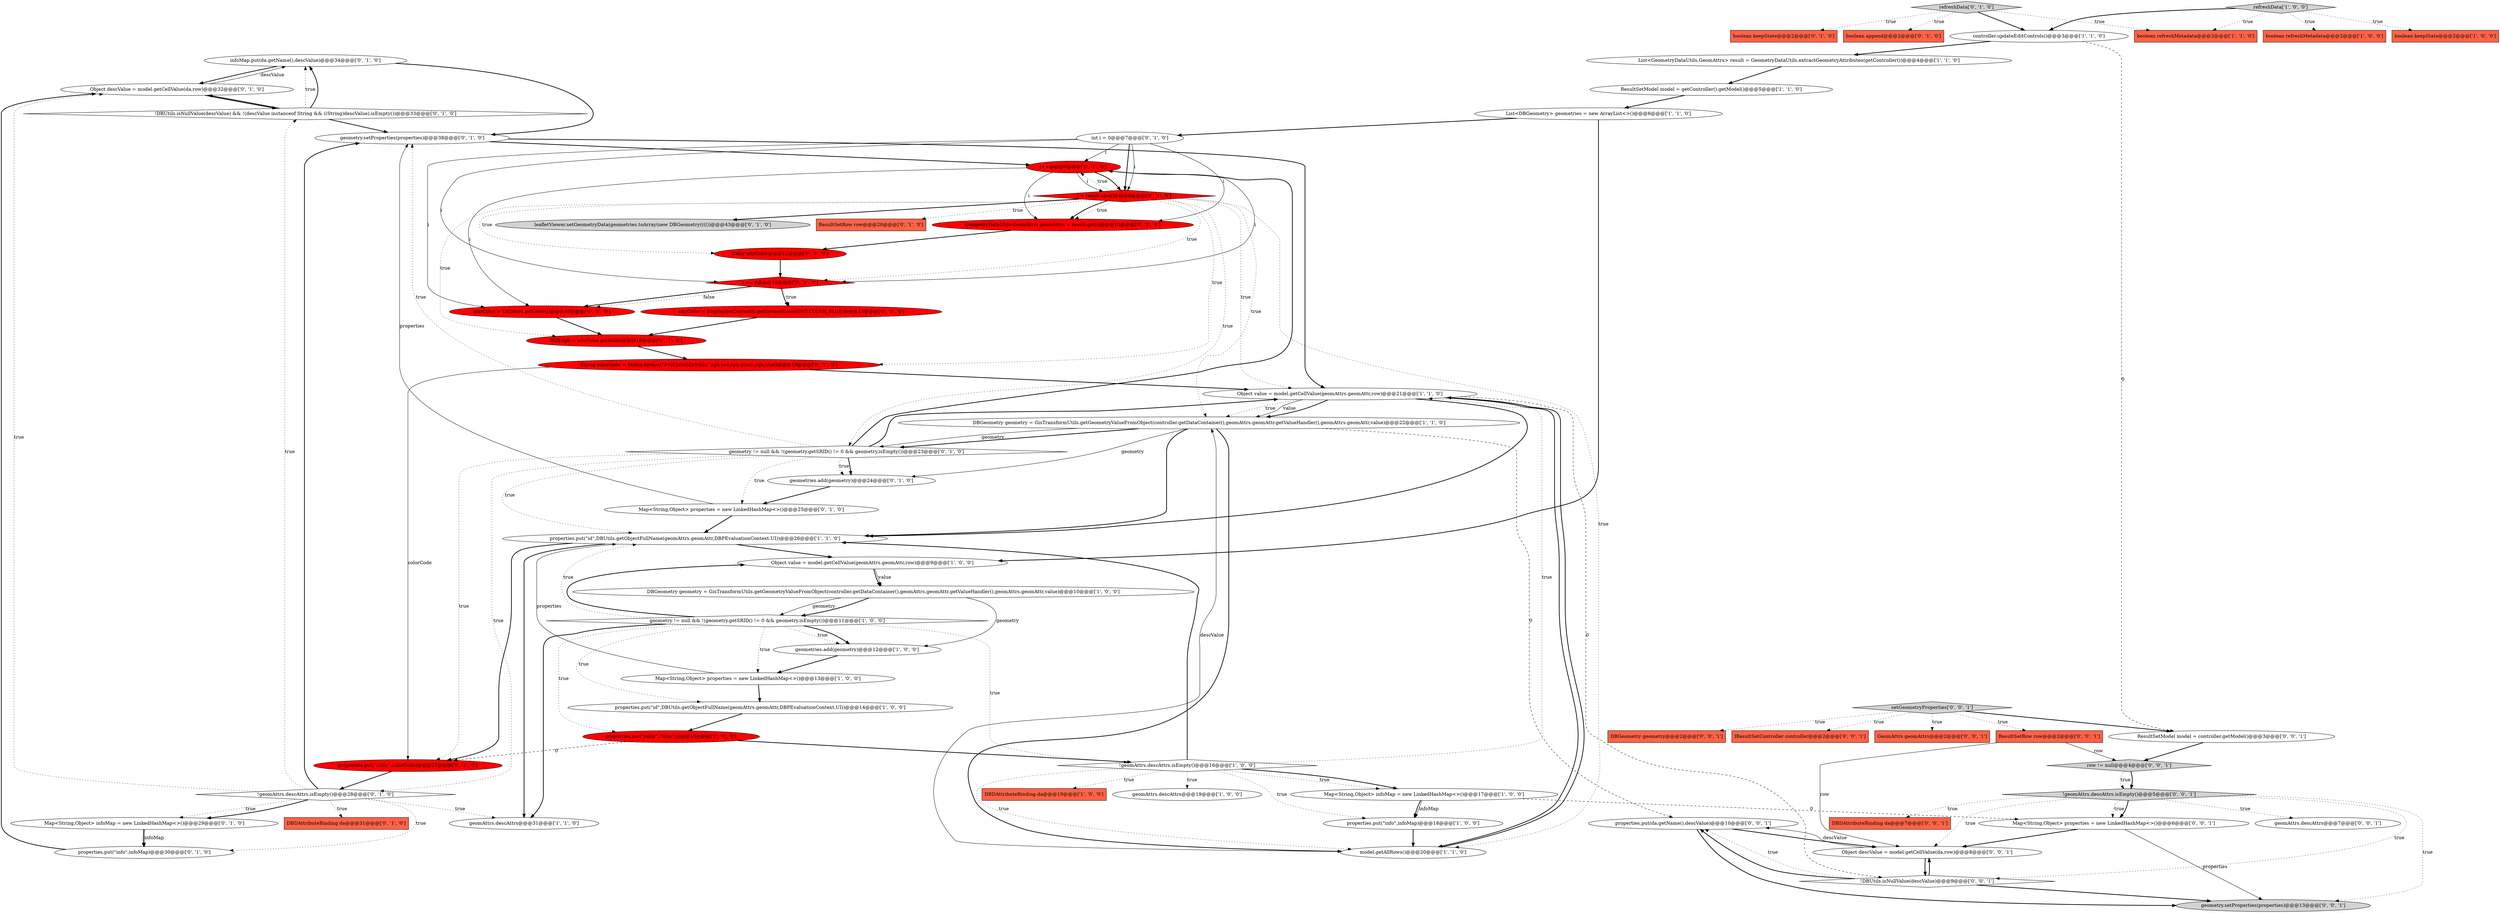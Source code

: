 digraph {
47 [style = filled, label = "infoMap.put(da.getName(),descValue)@@@34@@@['0', '1', '0']", fillcolor = white, shape = ellipse image = "AAA0AAABBB2BBB"];
63 [style = filled, label = "ResultSetModel model = controller.getModel()@@@3@@@['0', '0', '1']", fillcolor = white, shape = ellipse image = "AAA0AAABBB3BBB"];
65 [style = filled, label = "properties.put(da.getName(),descValue)@@@10@@@['0', '0', '1']", fillcolor = white, shape = ellipse image = "AAA0AAABBB3BBB"];
57 [style = filled, label = "DBGeometry geometry@@@2@@@['0', '0', '1']", fillcolor = tomato, shape = box image = "AAA0AAABBB3BBB"];
46 [style = filled, label = "geometry != null && !(geometry.getSRID() != 0 && geometry.isEmpty())@@@23@@@['0', '1', '0']", fillcolor = white, shape = diamond image = "AAA0AAABBB2BBB"];
27 [style = filled, label = "Map<String,Object> properties = new LinkedHashMap<>()@@@25@@@['0', '1', '0']", fillcolor = white, shape = ellipse image = "AAA0AAABBB2BBB"];
15 [style = filled, label = "boolean refreshMetadata@@@2@@@['1', '0', '0']", fillcolor = tomato, shape = box image = "AAA0AAABBB1BBB"];
66 [style = filled, label = "DBDAttributeBinding da@@@7@@@['0', '0', '1']", fillcolor = tomato, shape = box image = "AAA0AAABBB3BBB"];
64 [style = filled, label = "!geomAttrs.descAttrs.isEmpty()@@@5@@@['0', '0', '1']", fillcolor = lightgray, shape = diamond image = "AAA0AAABBB3BBB"];
43 [style = filled, label = "int i = 0@@@7@@@['0', '1', '0']", fillcolor = white, shape = ellipse image = "AAA0AAABBB2BBB"];
49 [style = filled, label = "Object descValue = model.getCellValue(da,row)@@@32@@@['0', '1', '0']", fillcolor = white, shape = ellipse image = "AAA0AAABBB2BBB"];
12 [style = filled, label = "properties.put(\"color\",\"blue\")@@@15@@@['1', '0', '0']", fillcolor = red, shape = ellipse image = "AAA1AAABBB1BBB"];
25 [style = filled, label = "!DBUtils.isNullValue(descValue) && !(descValue instanceof String && ((String)descValue).isEmpty())@@@33@@@['0', '1', '0']", fillcolor = white, shape = diamond image = "AAA0AAABBB2BBB"];
28 [style = filled, label = "DBDAttributeBinding da@@@31@@@['0', '1', '0']", fillcolor = tomato, shape = box image = "AAA0AAABBB2BBB"];
9 [style = filled, label = "geometries.add(geometry)@@@12@@@['1', '0', '0']", fillcolor = white, shape = ellipse image = "AAA0AAABBB1BBB"];
22 [style = filled, label = "DBGeometry geometry = GisTransformUtils.getGeometryValueFromObject(controller.getDataContainer(),geomAttrs.geomAttr.getValueHandler(),geomAttrs.geomAttr,value)@@@22@@@['1', '1', '0']", fillcolor = white, shape = ellipse image = "AAA0AAABBB1BBB"];
16 [style = filled, label = "boolean keepState@@@2@@@['1', '0', '0']", fillcolor = tomato, shape = box image = "AAA0AAABBB1BBB"];
20 [style = filled, label = "Map<String,Object> properties = new LinkedHashMap<>()@@@13@@@['1', '0', '0']", fillcolor = white, shape = ellipse image = "AAA0AAABBB1BBB"];
23 [style = filled, label = "controller.updateEditControls()@@@3@@@['1', '1', '0']", fillcolor = white, shape = ellipse image = "AAA0AAABBB1BBB"];
11 [style = filled, label = "DBDAttributeBinding da@@@19@@@['1', '0', '0']", fillcolor = tomato, shape = box image = "AAA0AAABBB1BBB"];
3 [style = filled, label = "geometry != null && !(geometry.getSRID() != 0 && geometry.isEmpty())@@@11@@@['1', '0', '0']", fillcolor = white, shape = diamond image = "AAA0AAABBB1BBB"];
44 [style = filled, label = "boolean keepState@@@2@@@['0', '1', '0']", fillcolor = tomato, shape = box image = "AAA0AAABBB2BBB"];
8 [style = filled, label = "geomAttrs.descAttrs@@@31@@@['1', '1', '0']", fillcolor = white, shape = ellipse image = "AAA0AAABBB1BBB"];
39 [style = filled, label = "Color attrColor@@@11@@@['0', '1', '0']", fillcolor = red, shape = ellipse image = "AAA1AAABBB2BBB"];
37 [style = filled, label = "properties.put(\"color\",colorCode)@@@27@@@['0', '1', '0']", fillcolor = red, shape = ellipse image = "AAA1AAABBB2BBB"];
31 [style = filled, label = "ResultSetRow row@@@20@@@['0', '1', '0']", fillcolor = tomato, shape = box image = "AAA0AAABBB2BBB"];
58 [style = filled, label = "Object descValue = model.getCellValue(da,row)@@@8@@@['0', '0', '1']", fillcolor = white, shape = ellipse image = "AAA0AAABBB3BBB"];
53 [style = filled, label = "ResultSetRow row@@@2@@@['0', '0', '1']", fillcolor = tomato, shape = box image = "AAA0AAABBB3BBB"];
62 [style = filled, label = "geometry.setProperties(properties)@@@13@@@['0', '0', '1']", fillcolor = lightgray, shape = ellipse image = "AAA0AAABBB3BBB"];
45 [style = filled, label = "geometries.add(geometry)@@@24@@@['0', '1', '0']", fillcolor = white, shape = ellipse image = "AAA0AAABBB2BBB"];
33 [style = filled, label = "boolean append@@@2@@@['0', '1', '0']", fillcolor = tomato, shape = box image = "AAA0AAABBB2BBB"];
42 [style = filled, label = "attrColor = Display.getCurrent().getSystemColor(SWT.COLOR_BLUE)@@@13@@@['0', '1', '0']", fillcolor = red, shape = ellipse image = "AAA1AAABBB2BBB"];
17 [style = filled, label = "ResultSetModel model = getController().getModel()@@@5@@@['1', '1', '0']", fillcolor = white, shape = ellipse image = "AAA0AAABBB1BBB"];
48 [style = filled, label = "i == 0@@@12@@@['0', '1', '0']", fillcolor = red, shape = diamond image = "AAA1AAABBB2BBB"];
36 [style = filled, label = "GeometryDataUtils.GeomAttrs geomAttrs = result.get(i)@@@10@@@['0', '1', '0']", fillcolor = red, shape = ellipse image = "AAA1AAABBB2BBB"];
41 [style = filled, label = "Map<String,Object> infoMap = new LinkedHashMap<>()@@@29@@@['0', '1', '0']", fillcolor = white, shape = ellipse image = "AAA0AAABBB2BBB"];
51 [style = filled, label = "leafletViewer.setGeometryData(geometries.toArray(new DBGeometry(((())@@@43@@@['0', '1', '0']", fillcolor = lightgray, shape = ellipse image = "AAA0AAABBB2BBB"];
10 [style = filled, label = "properties.put(\"id\",DBUtils.getObjectFullName(geomAttrs.geomAttr,DBPEvaluationContext.UI))@@@14@@@['1', '0', '0']", fillcolor = white, shape = ellipse image = "AAA0AAABBB1BBB"];
56 [style = filled, label = "IResultSetController controller@@@2@@@['0', '0', '1']", fillcolor = tomato, shape = box image = "AAA0AAABBB3BBB"];
60 [style = filled, label = "geomAttrs.descAttrs@@@7@@@['0', '0', '1']", fillcolor = white, shape = ellipse image = "AAA0AAABBB3BBB"];
54 [style = filled, label = "row != null@@@4@@@['0', '0', '1']", fillcolor = lightgray, shape = diamond image = "AAA0AAABBB3BBB"];
29 [style = filled, label = "attrColor = UIColors.getColor(i)@@@16@@@['0', '1', '0']", fillcolor = red, shape = ellipse image = "AAA1AAABBB2BBB"];
30 [style = filled, label = "refreshData['0', '1', '0']", fillcolor = lightgray, shape = diamond image = "AAA0AAABBB2BBB"];
34 [style = filled, label = "geometry.setProperties(properties)@@@38@@@['0', '1', '0']", fillcolor = white, shape = ellipse image = "AAA0AAABBB2BBB"];
35 [style = filled, label = "String colorCode = String.format(\"#%02x%02x%02x\",rgb.red,rgb.green,rgb.blue)@@@19@@@['0', '1', '0']", fillcolor = red, shape = ellipse image = "AAA1AAABBB2BBB"];
38 [style = filled, label = "!geomAttrs.descAttrs.isEmpty()@@@28@@@['0', '1', '0']", fillcolor = white, shape = diamond image = "AAA0AAABBB2BBB"];
50 [style = filled, label = "RGB rgb = attrColor.getRGB()@@@18@@@['0', '1', '0']", fillcolor = red, shape = ellipse image = "AAA1AAABBB2BBB"];
32 [style = filled, label = "i++@@@9@@@['0', '1', '0']", fillcolor = red, shape = ellipse image = "AAA1AAABBB2BBB"];
19 [style = filled, label = "boolean refreshMetadata@@@2@@@['1', '1', '0']", fillcolor = tomato, shape = box image = "AAA0AAABBB1BBB"];
7 [style = filled, label = "refreshData['1', '0', '0']", fillcolor = lightgray, shape = diamond image = "AAA0AAABBB1BBB"];
24 [style = filled, label = "DBGeometry geometry = GisTransformUtils.getGeometryValueFromObject(controller.getDataContainer(),geomAttrs.geomAttr.getValueHandler(),geomAttrs.geomAttr,value)@@@10@@@['1', '0', '0']", fillcolor = white, shape = ellipse image = "AAA0AAABBB1BBB"];
2 [style = filled, label = "List<GeometryDataUtils.GeomAttrs> result = GeometryDataUtils.extractGeometryAttributes(getController())@@@4@@@['1', '1', '0']", fillcolor = white, shape = ellipse image = "AAA0AAABBB1BBB"];
40 [style = filled, label = "properties.put(\"info\",infoMap)@@@30@@@['0', '1', '0']", fillcolor = white, shape = ellipse image = "AAA0AAABBB2BBB"];
13 [style = filled, label = "!geomAttrs.descAttrs.isEmpty()@@@16@@@['1', '0', '0']", fillcolor = white, shape = diamond image = "AAA0AAABBB1BBB"];
55 [style = filled, label = "Map<String,Object> properties = new LinkedHashMap<>()@@@6@@@['0', '0', '1']", fillcolor = white, shape = ellipse image = "AAA0AAABBB3BBB"];
52 [style = filled, label = "setGeometryProperties['0', '0', '1']", fillcolor = lightgray, shape = diamond image = "AAA0AAABBB3BBB"];
59 [style = filled, label = "!DBUtils.isNullValue(descValue)@@@9@@@['0', '0', '1']", fillcolor = white, shape = diamond image = "AAA0AAABBB3BBB"];
61 [style = filled, label = "GeomAttrs geomAttrs@@@2@@@['0', '0', '1']", fillcolor = tomato, shape = box image = "AAA0AAABBB3BBB"];
18 [style = filled, label = "geomAttrs.descAttrs@@@19@@@['1', '0', '0']", fillcolor = white, shape = ellipse image = "AAA0AAABBB1BBB"];
0 [style = filled, label = "Map<String,Object> infoMap = new LinkedHashMap<>()@@@17@@@['1', '0', '0']", fillcolor = white, shape = ellipse image = "AAA0AAABBB1BBB"];
26 [style = filled, label = "i < result.size()@@@8@@@['0', '1', '0']", fillcolor = red, shape = diamond image = "AAA1AAABBB2BBB"];
21 [style = filled, label = "model.getAllRows()@@@20@@@['1', '1', '0']", fillcolor = white, shape = ellipse image = "AAA0AAABBB1BBB"];
4 [style = filled, label = "properties.put(\"id\",DBUtils.getObjectFullName(geomAttrs.geomAttr,DBPEvaluationContext.UI))@@@26@@@['1', '1', '0']", fillcolor = white, shape = ellipse image = "AAA0AAABBB1BBB"];
14 [style = filled, label = "properties.put(\"info\",infoMap)@@@18@@@['1', '0', '0']", fillcolor = white, shape = ellipse image = "AAA0AAABBB1BBB"];
6 [style = filled, label = "Object value = model.getCellValue(geomAttrs.geomAttr,row)@@@21@@@['1', '1', '0']", fillcolor = white, shape = ellipse image = "AAA0AAABBB1BBB"];
1 [style = filled, label = "List<DBGeometry> geometries = new ArrayList<>()@@@6@@@['1', '1', '0']", fillcolor = white, shape = ellipse image = "AAA0AAABBB1BBB"];
5 [style = filled, label = "Object value = model.getCellValue(geomAttrs.geomAttr,row)@@@9@@@['1', '0', '0']", fillcolor = white, shape = ellipse image = "AAA0AAABBB1BBB"];
1->5 [style = bold, label=""];
25->49 [style = bold, label=""];
30->44 [style = dotted, label="true"];
40->49 [style = bold, label=""];
46->37 [style = dotted, label="true"];
32->36 [style = solid, label="i"];
32->48 [style = solid, label="i"];
25->34 [style = bold, label=""];
6->22 [style = bold, label=""];
48->29 [style = bold, label=""];
38->41 [style = dotted, label="true"];
26->50 [style = dotted, label="true"];
65->62 [style = bold, label=""];
45->27 [style = bold, label=""];
52->61 [style = dotted, label="true"];
59->62 [style = bold, label=""];
38->41 [style = bold, label=""];
43->26 [style = bold, label=""];
59->58 [style = bold, label=""];
26->22 [style = dotted, label="true"];
43->36 [style = solid, label="i"];
26->51 [style = bold, label=""];
22->4 [style = bold, label=""];
47->49 [style = bold, label=""];
3->5 [style = bold, label=""];
0->14 [style = bold, label=""];
13->21 [style = dotted, label="true"];
0->55 [style = dashed, label="0"];
10->12 [style = bold, label=""];
37->38 [style = bold, label=""];
38->8 [style = dotted, label="true"];
7->16 [style = dotted, label="true"];
25->47 [style = dotted, label="true"];
4->8 [style = bold, label=""];
34->32 [style = bold, label=""];
58->59 [style = bold, label=""];
47->34 [style = bold, label=""];
53->54 [style = solid, label="row"];
58->65 [style = solid, label="descValue"];
26->36 [style = dotted, label="true"];
64->60 [style = dotted, label="true"];
38->40 [style = dotted, label="true"];
30->33 [style = dotted, label="true"];
52->57 [style = dotted, label="true"];
13->6 [style = dotted, label="true"];
25->47 [style = bold, label=""];
22->46 [style = bold, label=""];
20->4 [style = solid, label="properties"];
12->37 [style = dashed, label="0"];
64->62 [style = dotted, label="true"];
63->54 [style = bold, label=""];
46->6 [style = bold, label=""];
48->29 [style = dotted, label="false"];
22->45 [style = solid, label="geometry"];
30->19 [style = dotted, label="true"];
35->37 [style = solid, label="colorCode"];
32->26 [style = bold, label=""];
6->4 [style = bold, label=""];
49->25 [style = bold, label=""];
6->59 [style = dashed, label="0"];
38->28 [style = dotted, label="true"];
26->32 [style = dotted, label="true"];
13->0 [style = dotted, label="true"];
22->65 [style = dashed, label="0"];
7->23 [style = bold, label=""];
24->3 [style = solid, label="geometry"];
43->26 [style = solid, label="i"];
46->45 [style = dotted, label="true"];
41->40 [style = solid, label="infoMap"];
49->47 [style = solid, label="descValue"];
26->6 [style = dotted, label="true"];
24->9 [style = solid, label="geometry"];
24->3 [style = bold, label=""];
14->21 [style = bold, label=""];
52->63 [style = bold, label=""];
13->0 [style = bold, label=""];
0->14 [style = solid, label="infoMap"];
2->17 [style = bold, label=""];
53->58 [style = solid, label="row"];
54->64 [style = bold, label=""];
64->55 [style = dotted, label="true"];
26->46 [style = dotted, label="true"];
13->18 [style = dotted, label="true"];
43->32 [style = solid, label="i"];
17->1 [style = bold, label=""];
6->21 [style = bold, label=""];
64->55 [style = bold, label=""];
3->10 [style = dotted, label="true"];
59->65 [style = bold, label=""];
32->26 [style = solid, label="i"];
9->20 [style = bold, label=""];
52->56 [style = dotted, label="true"];
55->62 [style = solid, label="properties"];
38->49 [style = dotted, label="true"];
22->46 [style = solid, label="geometry"];
38->25 [style = dotted, label="true"];
3->9 [style = dotted, label="true"];
6->22 [style = dotted, label="true"];
7->15 [style = dotted, label="true"];
52->53 [style = dotted, label="true"];
5->24 [style = solid, label="value"];
36->39 [style = bold, label=""];
21->22 [style = solid, label="descValue"];
23->63 [style = dashed, label="0"];
54->64 [style = dotted, label="true"];
3->9 [style = bold, label=""];
12->13 [style = bold, label=""];
26->31 [style = dotted, label="true"];
64->66 [style = dotted, label="true"];
59->65 [style = dotted, label="true"];
41->40 [style = bold, label=""];
29->50 [style = bold, label=""];
5->24 [style = bold, label=""];
3->8 [style = bold, label=""];
38->34 [style = bold, label=""];
13->11 [style = dotted, label="true"];
32->29 [style = solid, label="i"];
23->2 [style = bold, label=""];
50->35 [style = bold, label=""];
26->35 [style = dotted, label="true"];
46->38 [style = dotted, label="true"];
13->14 [style = dotted, label="true"];
46->32 [style = bold, label=""];
4->5 [style = bold, label=""];
3->13 [style = dotted, label="true"];
46->4 [style = dotted, label="true"];
39->48 [style = bold, label=""];
42->50 [style = bold, label=""];
21->6 [style = bold, label=""];
35->6 [style = bold, label=""];
7->19 [style = dotted, label="true"];
1->43 [style = bold, label=""];
26->48 [style = dotted, label="true"];
26->36 [style = bold, label=""];
26->39 [style = dotted, label="true"];
48->42 [style = dotted, label="true"];
30->23 [style = bold, label=""];
22->21 [style = bold, label=""];
3->4 [style = dotted, label="true"];
64->58 [style = dotted, label="true"];
48->42 [style = bold, label=""];
46->27 [style = dotted, label="true"];
20->10 [style = bold, label=""];
27->34 [style = solid, label="properties"];
27->4 [style = bold, label=""];
46->34 [style = dotted, label="true"];
65->58 [style = bold, label=""];
4->37 [style = bold, label=""];
64->59 [style = dotted, label="true"];
26->21 [style = dotted, label="true"];
3->12 [style = dotted, label="true"];
34->6 [style = bold, label=""];
6->22 [style = solid, label="value"];
46->45 [style = bold, label=""];
43->48 [style = solid, label="i"];
55->58 [style = bold, label=""];
43->29 [style = solid, label="i"];
3->20 [style = dotted, label="true"];
13->4 [style = bold, label=""];
}
